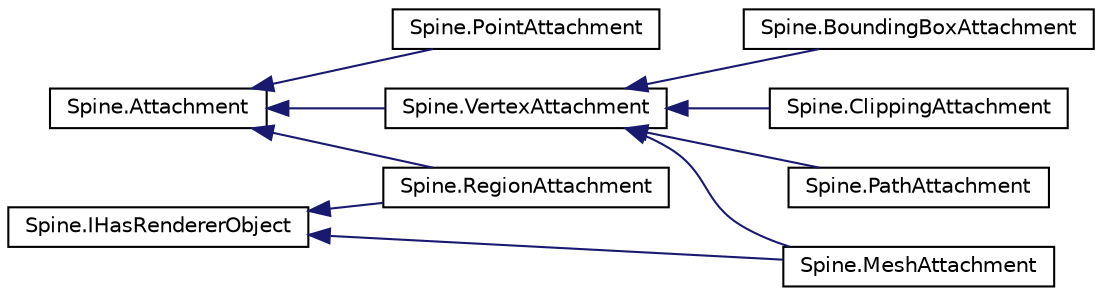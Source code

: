 digraph "그래픽컬한 클래스 계통도"
{
 // LATEX_PDF_SIZE
  edge [fontname="Helvetica",fontsize="10",labelfontname="Helvetica",labelfontsize="10"];
  node [fontname="Helvetica",fontsize="10",shape=record];
  rankdir="LR";
  Node317 [label="Spine.Attachment",height=0.2,width=0.4,color="black", fillcolor="white", style="filled",URL="$class_spine_1_1_attachment.html",tooltip=" "];
  Node317 -> Node318 [dir="back",color="midnightblue",fontsize="10",style="solid",fontname="Helvetica"];
  Node318 [label="Spine.PointAttachment",height=0.2,width=0.4,color="black", fillcolor="white", style="filled",URL="$class_spine_1_1_point_attachment.html",tooltip="An attachment which is a single point and a rotation. This can be used to spawn projectiles,..."];
  Node317 -> Node2 [dir="back",color="midnightblue",fontsize="10",style="solid",fontname="Helvetica"];
  Node2 [label="Spine.RegionAttachment",height=0.2,width=0.4,color="black", fillcolor="white", style="filled",URL="$class_spine_1_1_region_attachment.html",tooltip="Attachment that displays a texture region."];
  Node317 -> Node319 [dir="back",color="midnightblue",fontsize="10",style="solid",fontname="Helvetica"];
  Node319 [label="Spine.VertexAttachment",height=0.2,width=0.4,color="black", fillcolor="white", style="filled",URL="$class_spine_1_1_vertex_attachment.html",tooltip=">An attachment with vertices that are transformed by one or more bones and can be deformed by a slot'..."];
  Node319 -> Node320 [dir="back",color="midnightblue",fontsize="10",style="solid",fontname="Helvetica"];
  Node320 [label="Spine.BoundingBoxAttachment",height=0.2,width=0.4,color="black", fillcolor="white", style="filled",URL="$class_spine_1_1_bounding_box_attachment.html",tooltip="Attachment that has a polygon for bounds checking."];
  Node319 -> Node321 [dir="back",color="midnightblue",fontsize="10",style="solid",fontname="Helvetica"];
  Node321 [label="Spine.ClippingAttachment",height=0.2,width=0.4,color="black", fillcolor="white", style="filled",URL="$class_spine_1_1_clipping_attachment.html",tooltip=" "];
  Node319 -> Node1 [dir="back",color="midnightblue",fontsize="10",style="solid",fontname="Helvetica"];
  Node1 [label="Spine.MeshAttachment",height=0.2,width=0.4,color="black", fillcolor="white", style="filled",URL="$class_spine_1_1_mesh_attachment.html",tooltip="Attachment that displays a texture region using a mesh."];
  Node319 -> Node322 [dir="back",color="midnightblue",fontsize="10",style="solid",fontname="Helvetica"];
  Node322 [label="Spine.PathAttachment",height=0.2,width=0.4,color="black", fillcolor="white", style="filled",URL="$class_spine_1_1_path_attachment.html",tooltip=" "];
  Node0 [label="Spine.IHasRendererObject",height=0.2,width=0.4,color="black", fillcolor="white", style="filled",URL="$interface_spine_1_1_i_has_renderer_object.html",tooltip=" "];
  Node0 -> Node1 [dir="back",color="midnightblue",fontsize="10",style="solid",fontname="Helvetica"];
  Node0 -> Node2 [dir="back",color="midnightblue",fontsize="10",style="solid",fontname="Helvetica"];
}
